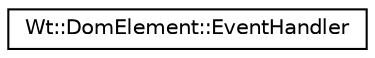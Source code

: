 digraph "Graphical Class Hierarchy"
{
 // LATEX_PDF_SIZE
  edge [fontname="Helvetica",fontsize="10",labelfontname="Helvetica",labelfontsize="10"];
  node [fontname="Helvetica",fontsize="10",shape=record];
  rankdir="LR";
  Node0 [label="Wt::DomElement::EventHandler",height=0.2,width=0.4,color="black", fillcolor="white", style="filled",URL="$structWt_1_1DomElement_1_1EventHandler.html",tooltip=" "];
}
